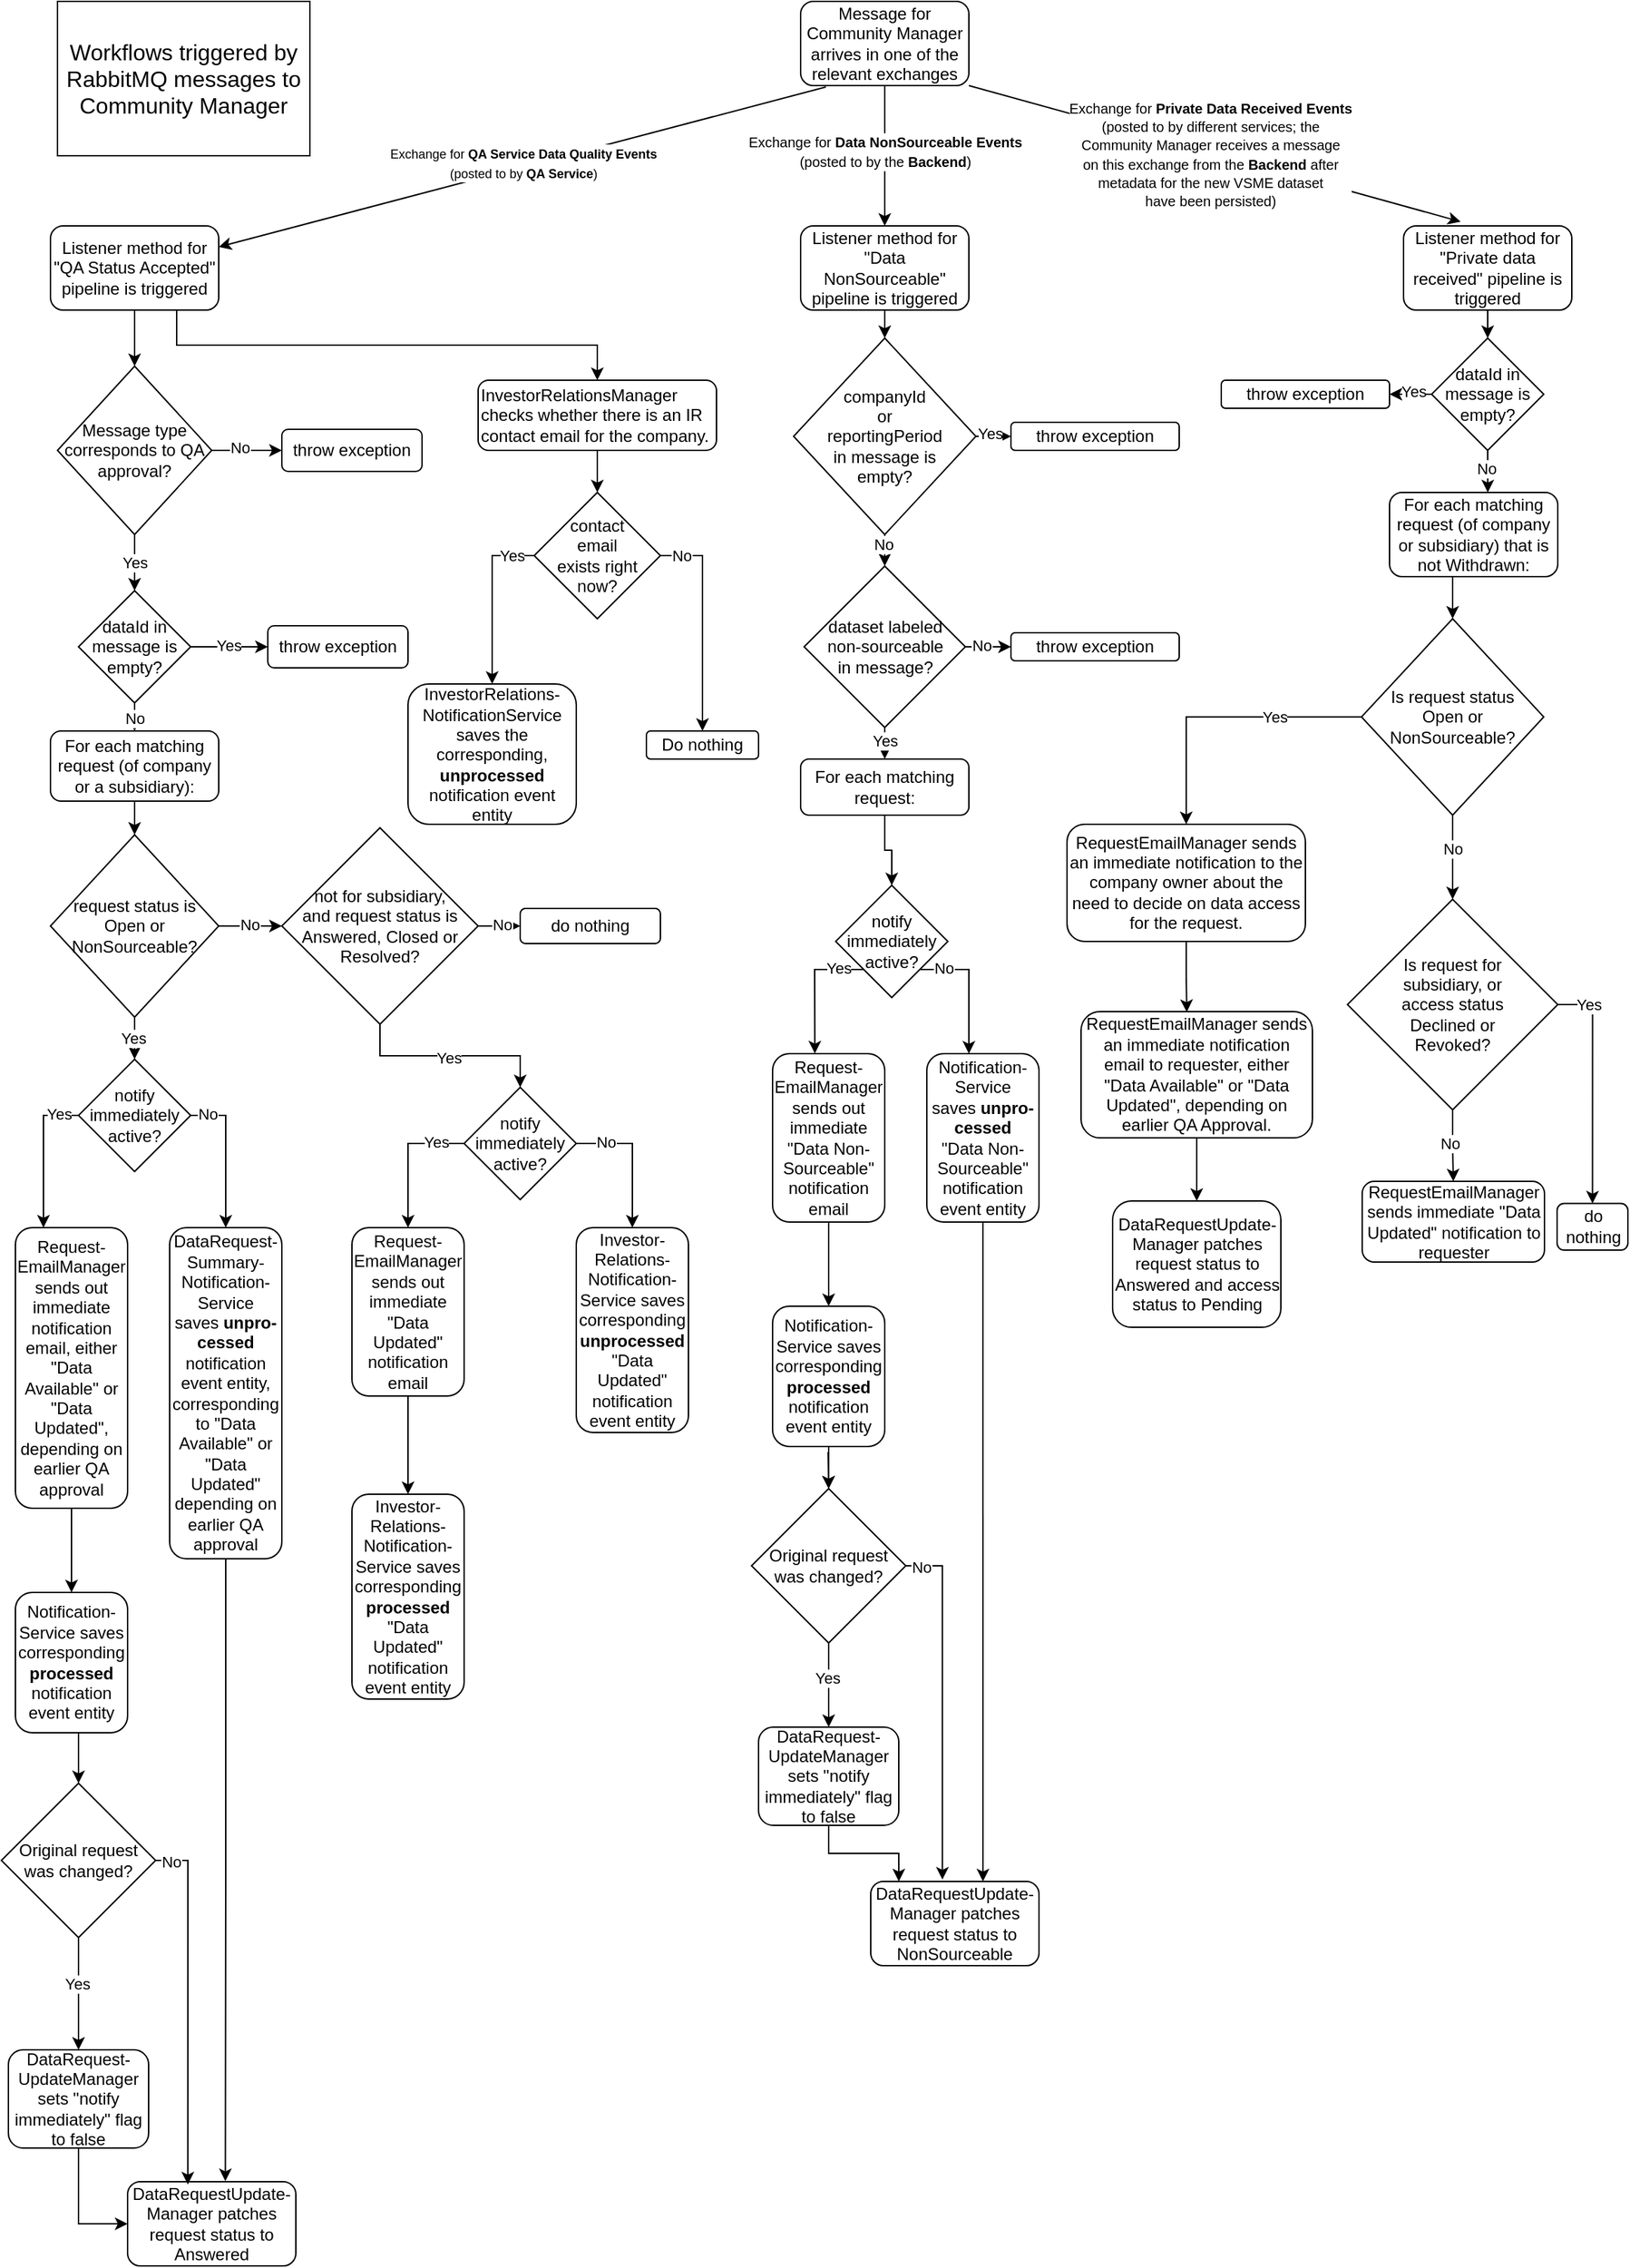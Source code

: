 <mxfile version="26.2.14" pages="2">
  <diagram id="C5RBs43oDa-KdzZeNtuy" name="Page-1">
    <mxGraphModel dx="1426" dy="789" grid="1" gridSize="10" guides="1" tooltips="1" connect="1" arrows="1" fold="1" page="1" pageScale="1" pageWidth="1169" pageHeight="1654" math="0" shadow="0">
      <root>
        <mxCell id="WIyWlLk6GJQsqaUBKTNV-0" />
        <mxCell id="WIyWlLk6GJQsqaUBKTNV-1" parent="WIyWlLk6GJQsqaUBKTNV-0" />
        <mxCell id="BEdGjauQH-SjkTQYxWv_-0" value="Message for Community Manager arrives in one of the relevant exchanges" style="rounded=1;whiteSpace=wrap;html=1;" parent="WIyWlLk6GJQsqaUBKTNV-1" vertex="1">
          <mxGeometry x="570" y="40" width="120" height="60" as="geometry" />
        </mxCell>
        <mxCell id="BEdGjauQH-SjkTQYxWv_-1" value="" style="endArrow=classic;html=1;rounded=0;exitX=0.15;exitY=1.017;exitDx=0;exitDy=0;exitPerimeter=0;entryX=1;entryY=0.25;entryDx=0;entryDy=0;" parent="WIyWlLk6GJQsqaUBKTNV-1" source="BEdGjauQH-SjkTQYxWv_-0" target="BEdGjauQH-SjkTQYxWv_-3" edge="1">
          <mxGeometry width="50" height="50" relative="1" as="geometry">
            <mxPoint x="310" y="120" as="sourcePoint" />
            <mxPoint x="170" y="210" as="targetPoint" />
          </mxGeometry>
        </mxCell>
        <mxCell id="BEdGjauQH-SjkTQYxWv_-2" value="&lt;font style=&quot;font-size: 9px;&quot;&gt;Exchange for &lt;b&gt;QA Service Data Quality Events&lt;/b&gt;&lt;/font&gt;&lt;div&gt;&lt;font style=&quot;font-size: 9px;&quot;&gt;(posted to by &lt;b&gt;QA Service&lt;/b&gt;)&lt;/font&gt;&lt;/div&gt;" style="edgeLabel;html=1;align=center;verticalAlign=middle;resizable=0;points=[];" parent="BEdGjauQH-SjkTQYxWv_-1" vertex="1" connectable="0">
          <mxGeometry x="-0.005" y="-3" relative="1" as="geometry">
            <mxPoint as="offset" />
          </mxGeometry>
        </mxCell>
        <mxCell id="9yOsjJpCaOSpQ-KWiHhV-79" style="edgeStyle=orthogonalEdgeStyle;rounded=0;orthogonalLoop=1;jettySize=auto;html=1;exitX=0.75;exitY=1;exitDx=0;exitDy=0;entryX=0.5;entryY=0;entryDx=0;entryDy=0;" parent="WIyWlLk6GJQsqaUBKTNV-1" source="BEdGjauQH-SjkTQYxWv_-3" target="BEdGjauQH-SjkTQYxWv_-5" edge="1">
          <mxGeometry relative="1" as="geometry" />
        </mxCell>
        <mxCell id="BEdGjauQH-SjkTQYxWv_-3" value="Listener method for &quot;QA Status Accepted&quot; pipeline is triggered" style="rounded=1;whiteSpace=wrap;html=1;" parent="WIyWlLk6GJQsqaUBKTNV-1" vertex="1">
          <mxGeometry x="35" y="200" width="120" height="60" as="geometry" />
        </mxCell>
        <mxCell id="BEdGjauQH-SjkTQYxWv_-4" value="" style="endArrow=classic;html=1;rounded=0;exitX=0.5;exitY=1;exitDx=0;exitDy=0;entryX=0.5;entryY=0;entryDx=0;entryDy=0;" parent="WIyWlLk6GJQsqaUBKTNV-1" source="BEdGjauQH-SjkTQYxWv_-3" target="9yOsjJpCaOSpQ-KWiHhV-5" edge="1">
          <mxGeometry width="50" height="50" relative="1" as="geometry">
            <mxPoint x="70" y="280" as="sourcePoint" />
            <mxPoint x="95" y="290" as="targetPoint" />
          </mxGeometry>
        </mxCell>
        <mxCell id="9yOsjJpCaOSpQ-KWiHhV-75" style="edgeStyle=orthogonalEdgeStyle;rounded=0;orthogonalLoop=1;jettySize=auto;html=1;exitX=0.5;exitY=1;exitDx=0;exitDy=0;entryX=0.5;entryY=0;entryDx=0;entryDy=0;" parent="WIyWlLk6GJQsqaUBKTNV-1" source="BEdGjauQH-SjkTQYxWv_-5" target="9yOsjJpCaOSpQ-KWiHhV-34" edge="1">
          <mxGeometry relative="1" as="geometry" />
        </mxCell>
        <mxCell id="BEdGjauQH-SjkTQYxWv_-5" value="&lt;span style=&quot;background-color: transparent; color: light-dark(rgb(0, 0, 0), rgb(255, 255, 255));&quot;&gt;InvestorRelationsManager checks whether there is an IR contact email for the company.&lt;/span&gt;" style="rounded=1;whiteSpace=wrap;html=1;align=left;" parent="WIyWlLk6GJQsqaUBKTNV-1" vertex="1">
          <mxGeometry x="340" y="310" width="170" height="50" as="geometry" />
        </mxCell>
        <mxCell id="BEdGjauQH-SjkTQYxWv_-6" value="" style="endArrow=classic;html=1;rounded=0;exitX=0.5;exitY=1;exitDx=0;exitDy=0;entryX=0.5;entryY=0;entryDx=0;entryDy=0;" parent="WIyWlLk6GJQsqaUBKTNV-1" source="BEdGjauQH-SjkTQYxWv_-0" target="BEdGjauQH-SjkTQYxWv_-8" edge="1">
          <mxGeometry width="50" height="50" relative="1" as="geometry">
            <mxPoint x="629.5" y="110" as="sourcePoint" />
            <mxPoint x="629.5" y="190" as="targetPoint" />
          </mxGeometry>
        </mxCell>
        <mxCell id="BEdGjauQH-SjkTQYxWv_-7" value="&lt;font size=&quot;1&quot;&gt;Exchange for &lt;b&gt;Data NonSourceable Events&lt;/b&gt;&lt;/font&gt;&lt;div&gt;&lt;font size=&quot;1&quot;&gt;(posted to by the &lt;b&gt;Backend&lt;/b&gt;)&lt;/font&gt;&lt;/div&gt;" style="edgeLabel;html=1;align=center;verticalAlign=middle;resizable=0;points=[];" parent="BEdGjauQH-SjkTQYxWv_-6" vertex="1" connectable="0">
          <mxGeometry x="-0.059" relative="1" as="geometry">
            <mxPoint as="offset" />
          </mxGeometry>
        </mxCell>
        <mxCell id="a5MGeT3NQ8u9sXDJnuTB-28" style="edgeStyle=orthogonalEdgeStyle;rounded=0;orthogonalLoop=1;jettySize=auto;html=1;exitX=0.5;exitY=1;exitDx=0;exitDy=0;entryX=0.5;entryY=0;entryDx=0;entryDy=0;" parent="WIyWlLk6GJQsqaUBKTNV-1" source="BEdGjauQH-SjkTQYxWv_-8" target="a5MGeT3NQ8u9sXDJnuTB-27" edge="1">
          <mxGeometry relative="1" as="geometry" />
        </mxCell>
        <mxCell id="BEdGjauQH-SjkTQYxWv_-8" value="Listener method for &quot;Data NonSourceable&quot; pipeline is triggered" style="rounded=1;whiteSpace=wrap;html=1;" parent="WIyWlLk6GJQsqaUBKTNV-1" vertex="1">
          <mxGeometry x="570" y="200" width="120" height="60" as="geometry" />
        </mxCell>
        <mxCell id="BEdGjauQH-SjkTQYxWv_-11" value="" style="endArrow=classic;html=1;rounded=0;exitX=1;exitY=1;exitDx=0;exitDy=0;entryX=0.339;entryY=-0.05;entryDx=0;entryDy=0;entryPerimeter=0;" parent="WIyWlLk6GJQsqaUBKTNV-1" source="BEdGjauQH-SjkTQYxWv_-0" target="BEdGjauQH-SjkTQYxWv_-13" edge="1">
          <mxGeometry width="50" height="50" relative="1" as="geometry">
            <mxPoint x="770" y="130" as="sourcePoint" />
            <mxPoint x="1040" y="200" as="targetPoint" />
          </mxGeometry>
        </mxCell>
        <mxCell id="BEdGjauQH-SjkTQYxWv_-12" value="&lt;font size=&quot;1&quot;&gt;Exchange for &lt;b&gt;Private Data Received Events&lt;/b&gt;&lt;/font&gt;&lt;div&gt;&lt;font size=&quot;1&quot;&gt;(posted to by different services; the&lt;/font&gt;&lt;/div&gt;&lt;div&gt;&lt;font size=&quot;1&quot;&gt;Community Manager receives a message&lt;/font&gt;&lt;/div&gt;&lt;div&gt;&lt;font size=&quot;1&quot;&gt;on this exchange from the &lt;b&gt;Backend&lt;/b&gt; after&lt;/font&gt;&lt;/div&gt;&lt;div&gt;&lt;font size=&quot;1&quot;&gt;metadata for the new VSME dataset&lt;/font&gt;&lt;/div&gt;&lt;div&gt;&lt;font size=&quot;1&quot;&gt;have been persisted)&lt;/font&gt;&lt;/div&gt;" style="edgeLabel;html=1;align=center;verticalAlign=middle;resizable=0;points=[];" parent="BEdGjauQH-SjkTQYxWv_-11" vertex="1" connectable="0">
          <mxGeometry x="-0.022" y="-1" relative="1" as="geometry">
            <mxPoint as="offset" />
          </mxGeometry>
        </mxCell>
        <mxCell id="a5MGeT3NQ8u9sXDJnuTB-20" style="edgeStyle=orthogonalEdgeStyle;rounded=0;orthogonalLoop=1;jettySize=auto;html=1;exitX=0.5;exitY=1;exitDx=0;exitDy=0;entryX=0.5;entryY=0;entryDx=0;entryDy=0;" parent="WIyWlLk6GJQsqaUBKTNV-1" source="BEdGjauQH-SjkTQYxWv_-13" target="a5MGeT3NQ8u9sXDJnuTB-19" edge="1">
          <mxGeometry relative="1" as="geometry" />
        </mxCell>
        <mxCell id="BEdGjauQH-SjkTQYxWv_-13" value="Listener method for &quot;Private data received&quot; pipeline is triggered" style="rounded=1;whiteSpace=wrap;html=1;" parent="WIyWlLk6GJQsqaUBKTNV-1" vertex="1">
          <mxGeometry x="1000" y="200" width="120" height="60" as="geometry" />
        </mxCell>
        <mxCell id="J2_n4EUjqILv499E2hZh-20" style="edgeStyle=orthogonalEdgeStyle;rounded=0;orthogonalLoop=1;jettySize=auto;html=1;exitX=0.5;exitY=1;exitDx=0;exitDy=0;entryX=0.5;entryY=0;entryDx=0;entryDy=0;" parent="WIyWlLk6GJQsqaUBKTNV-1" source="BEdGjauQH-SjkTQYxWv_-15" target="9yOsjJpCaOSpQ-KWiHhV-62" edge="1">
          <mxGeometry relative="1" as="geometry" />
        </mxCell>
        <mxCell id="BEdGjauQH-SjkTQYxWv_-15" value="RequestEmailManager sends an immediate notification email to requester, either &quot;Data Available&quot; or &quot;Data Updated&quot;, depending on earlier QA Approval." style="rounded=1;whiteSpace=wrap;html=1;align=center;" parent="WIyWlLk6GJQsqaUBKTNV-1" vertex="1">
          <mxGeometry x="770" y="760" width="165" height="90" as="geometry" />
        </mxCell>
        <mxCell id="nRXgIgxAi1x5130NsTOQ-2" style="edgeStyle=orthogonalEdgeStyle;rounded=0;orthogonalLoop=1;jettySize=auto;html=1;exitX=0.5;exitY=1;exitDx=0;exitDy=0;entryX=0.5;entryY=0;entryDx=0;entryDy=0;" parent="WIyWlLk6GJQsqaUBKTNV-1" source="9yOsjJpCaOSpQ-KWiHhV-0" target="nRXgIgxAi1x5130NsTOQ-1" edge="1">
          <mxGeometry relative="1" as="geometry" />
        </mxCell>
        <mxCell id="9yOsjJpCaOSpQ-KWiHhV-0" value="For each matching request (of company or a subsidiary):" style="rounded=1;whiteSpace=wrap;html=1;" parent="WIyWlLk6GJQsqaUBKTNV-1" vertex="1">
          <mxGeometry x="35" y="560" width="120" height="50" as="geometry" />
        </mxCell>
        <mxCell id="9yOsjJpCaOSpQ-KWiHhV-2" value="DataRequestUpdate-Manager patches request status to Answered" style="rounded=1;whiteSpace=wrap;html=1;" parent="WIyWlLk6GJQsqaUBKTNV-1" vertex="1">
          <mxGeometry x="90" y="1594" width="120" height="60" as="geometry" />
        </mxCell>
        <mxCell id="J2_n4EUjqILv499E2hZh-2" style="edgeStyle=orthogonalEdgeStyle;rounded=0;orthogonalLoop=1;jettySize=auto;html=1;exitX=0;exitY=0.5;exitDx=0;exitDy=0;entryX=0.25;entryY=0;entryDx=0;entryDy=0;" parent="WIyWlLk6GJQsqaUBKTNV-1" source="9yOsjJpCaOSpQ-KWiHhV-4" target="9yOsjJpCaOSpQ-KWiHhV-23" edge="1">
          <mxGeometry relative="1" as="geometry" />
        </mxCell>
        <mxCell id="J2_n4EUjqILv499E2hZh-9" value="Yes" style="edgeLabel;html=1;align=center;verticalAlign=middle;resizable=0;points=[];" parent="J2_n4EUjqILv499E2hZh-2" vertex="1" connectable="0">
          <mxGeometry x="-0.729" y="-1" relative="1" as="geometry">
            <mxPoint as="offset" />
          </mxGeometry>
        </mxCell>
        <mxCell id="J2_n4EUjqILv499E2hZh-4" style="edgeStyle=orthogonalEdgeStyle;rounded=0;orthogonalLoop=1;jettySize=auto;html=1;exitX=1;exitY=0.5;exitDx=0;exitDy=0;entryX=0.5;entryY=0;entryDx=0;entryDy=0;" parent="WIyWlLk6GJQsqaUBKTNV-1" source="9yOsjJpCaOSpQ-KWiHhV-4" target="9yOsjJpCaOSpQ-KWiHhV-31" edge="1">
          <mxGeometry relative="1" as="geometry" />
        </mxCell>
        <mxCell id="J2_n4EUjqILv499E2hZh-5" value="No" style="edgeLabel;html=1;align=center;verticalAlign=middle;resizable=0;points=[];" parent="J2_n4EUjqILv499E2hZh-4" vertex="1" connectable="0">
          <mxGeometry x="-0.783" y="1" relative="1" as="geometry">
            <mxPoint as="offset" />
          </mxGeometry>
        </mxCell>
        <mxCell id="9yOsjJpCaOSpQ-KWiHhV-4" value="notify immediately active?" style="rhombus;whiteSpace=wrap;html=1;" parent="WIyWlLk6GJQsqaUBKTNV-1" vertex="1">
          <mxGeometry x="55" y="794" width="80" height="80" as="geometry" />
        </mxCell>
        <mxCell id="9yOsjJpCaOSpQ-KWiHhV-5" value="Message type corresponds to QA approval?" style="rhombus;whiteSpace=wrap;html=1;" parent="WIyWlLk6GJQsqaUBKTNV-1" vertex="1">
          <mxGeometry x="40" y="300" width="110" height="120" as="geometry" />
        </mxCell>
        <mxCell id="9yOsjJpCaOSpQ-KWiHhV-6" value="" style="endArrow=classic;html=1;rounded=0;exitX=0.5;exitY=1;exitDx=0;exitDy=0;entryX=0.5;entryY=0;entryDx=0;entryDy=0;" parent="WIyWlLk6GJQsqaUBKTNV-1" source="9yOsjJpCaOSpQ-KWiHhV-5" target="9yOsjJpCaOSpQ-KWiHhV-13" edge="1">
          <mxGeometry width="50" height="50" relative="1" as="geometry">
            <mxPoint x="95" y="430" as="sourcePoint" />
            <mxPoint x="95" y="450" as="targetPoint" />
          </mxGeometry>
        </mxCell>
        <mxCell id="9yOsjJpCaOSpQ-KWiHhV-9" value="Yes" style="edgeLabel;html=1;align=center;verticalAlign=middle;resizable=0;points=[];" parent="9yOsjJpCaOSpQ-KWiHhV-6" vertex="1" connectable="0">
          <mxGeometry x="-0.02" relative="1" as="geometry">
            <mxPoint as="offset" />
          </mxGeometry>
        </mxCell>
        <mxCell id="9yOsjJpCaOSpQ-KWiHhV-10" value="" style="endArrow=classic;html=1;rounded=0;entryX=0;entryY=0.5;entryDx=0;entryDy=0;exitX=1;exitY=0.5;exitDx=0;exitDy=0;" parent="WIyWlLk6GJQsqaUBKTNV-1" source="9yOsjJpCaOSpQ-KWiHhV-5" target="9yOsjJpCaOSpQ-KWiHhV-12" edge="1">
          <mxGeometry width="50" height="50" relative="1" as="geometry">
            <mxPoint x="160" y="360" as="sourcePoint" />
            <mxPoint x="190" y="360" as="targetPoint" />
          </mxGeometry>
        </mxCell>
        <mxCell id="9yOsjJpCaOSpQ-KWiHhV-11" value="No" style="edgeLabel;html=1;align=center;verticalAlign=middle;resizable=0;points=[];" parent="9yOsjJpCaOSpQ-KWiHhV-10" vertex="1" connectable="0">
          <mxGeometry x="-0.205" y="2" relative="1" as="geometry">
            <mxPoint as="offset" />
          </mxGeometry>
        </mxCell>
        <mxCell id="9yOsjJpCaOSpQ-KWiHhV-12" value="throw exception" style="rounded=1;whiteSpace=wrap;html=1;" parent="WIyWlLk6GJQsqaUBKTNV-1" vertex="1">
          <mxGeometry x="200" y="345" width="100" height="30" as="geometry" />
        </mxCell>
        <mxCell id="9yOsjJpCaOSpQ-KWiHhV-13" value="dataId in message is empty?" style="rhombus;whiteSpace=wrap;html=1;" parent="WIyWlLk6GJQsqaUBKTNV-1" vertex="1">
          <mxGeometry x="55" y="460" width="80" height="80" as="geometry" />
        </mxCell>
        <mxCell id="9yOsjJpCaOSpQ-KWiHhV-14" value="" style="endArrow=classic;html=1;rounded=0;entryX=0;entryY=0.5;entryDx=0;entryDy=0;exitX=1;exitY=0.5;exitDx=0;exitDy=0;" parent="WIyWlLk6GJQsqaUBKTNV-1" source="9yOsjJpCaOSpQ-KWiHhV-13" target="9yOsjJpCaOSpQ-KWiHhV-16" edge="1">
          <mxGeometry width="50" height="50" relative="1" as="geometry">
            <mxPoint x="140" y="500" as="sourcePoint" />
            <mxPoint x="185" y="499.6" as="targetPoint" />
          </mxGeometry>
        </mxCell>
        <mxCell id="9yOsjJpCaOSpQ-KWiHhV-15" value="Yes" style="edgeLabel;html=1;align=center;verticalAlign=middle;resizable=0;points=[];" parent="9yOsjJpCaOSpQ-KWiHhV-14" vertex="1" connectable="0">
          <mxGeometry x="-0.021" y="1" relative="1" as="geometry">
            <mxPoint as="offset" />
          </mxGeometry>
        </mxCell>
        <mxCell id="9yOsjJpCaOSpQ-KWiHhV-16" value="throw exception" style="rounded=1;whiteSpace=wrap;html=1;" parent="WIyWlLk6GJQsqaUBKTNV-1" vertex="1">
          <mxGeometry x="190" y="485" width="100" height="30" as="geometry" />
        </mxCell>
        <mxCell id="9yOsjJpCaOSpQ-KWiHhV-17" value="" style="endArrow=classic;html=1;rounded=0;exitX=0.5;exitY=1;exitDx=0;exitDy=0;entryX=0.5;entryY=0;entryDx=0;entryDy=0;" parent="WIyWlLk6GJQsqaUBKTNV-1" source="9yOsjJpCaOSpQ-KWiHhV-13" target="9yOsjJpCaOSpQ-KWiHhV-0" edge="1">
          <mxGeometry width="50" height="50" relative="1" as="geometry">
            <mxPoint x="95" y="550" as="sourcePoint" />
            <mxPoint x="95" y="570" as="targetPoint" />
          </mxGeometry>
        </mxCell>
        <mxCell id="9yOsjJpCaOSpQ-KWiHhV-18" value="No" style="edgeLabel;html=1;align=center;verticalAlign=middle;resizable=0;points=[];" parent="9yOsjJpCaOSpQ-KWiHhV-17" vertex="1" connectable="0">
          <mxGeometry x="0.06" relative="1" as="geometry">
            <mxPoint as="offset" />
          </mxGeometry>
        </mxCell>
        <mxCell id="9yOsjJpCaOSpQ-KWiHhV-78" style="edgeStyle=orthogonalEdgeStyle;rounded=0;orthogonalLoop=1;jettySize=auto;html=1;exitX=0.5;exitY=1;exitDx=0;exitDy=0;entryX=0.5;entryY=0;entryDx=0;entryDy=0;" parent="WIyWlLk6GJQsqaUBKTNV-1" source="9yOsjJpCaOSpQ-KWiHhV-23" target="9yOsjJpCaOSpQ-KWiHhV-25" edge="1">
          <mxGeometry relative="1" as="geometry" />
        </mxCell>
        <mxCell id="9yOsjJpCaOSpQ-KWiHhV-23" value="Request-EmailManager sends out immediate notification email, either &quot;Data Available&quot; or &quot;Data Updated&quot;, depending on earlier QA approval" style="rounded=1;whiteSpace=wrap;html=1;" parent="WIyWlLk6GJQsqaUBKTNV-1" vertex="1">
          <mxGeometry x="10" y="914" width="80" height="200" as="geometry" />
        </mxCell>
        <mxCell id="a5MGeT3NQ8u9sXDJnuTB-2" style="edgeStyle=orthogonalEdgeStyle;rounded=0;orthogonalLoop=1;jettySize=auto;html=1;exitX=0.5;exitY=1;exitDx=0;exitDy=0;entryX=0.5;entryY=0;entryDx=0;entryDy=0;" parent="WIyWlLk6GJQsqaUBKTNV-1" source="9yOsjJpCaOSpQ-KWiHhV-25" target="a5MGeT3NQ8u9sXDJnuTB-1" edge="1">
          <mxGeometry relative="1" as="geometry">
            <mxPoint x="130" y="1280" as="targetPoint" />
            <Array as="points" />
          </mxGeometry>
        </mxCell>
        <mxCell id="9yOsjJpCaOSpQ-KWiHhV-25" value="Notification-Service saves corresponding &lt;b&gt;processed&lt;/b&gt;&lt;div&gt;notification event entity&lt;/div&gt;" style="rounded=1;whiteSpace=wrap;html=1;" parent="WIyWlLk6GJQsqaUBKTNV-1" vertex="1">
          <mxGeometry x="10" y="1174" width="80" height="100" as="geometry" />
        </mxCell>
        <mxCell id="9yOsjJpCaOSpQ-KWiHhV-31" value="DataRequest-Summary-Notification-Service saves&amp;nbsp;&lt;b&gt;unpro-cessed&lt;/b&gt;&lt;div&gt;notification event entity, corresponding to &quot;Data Available&quot; or &quot;Data Updated&quot; depending on earlier QA approval&lt;/div&gt;" style="rounded=1;whiteSpace=wrap;html=1;" parent="WIyWlLk6GJQsqaUBKTNV-1" vertex="1">
          <mxGeometry x="120" y="914" width="80" height="236" as="geometry" />
        </mxCell>
        <mxCell id="eGIoRvtYTsEU-TYcQ6JC-1" style="edgeStyle=orthogonalEdgeStyle;rounded=0;orthogonalLoop=1;jettySize=auto;html=1;exitX=0;exitY=0.5;exitDx=0;exitDy=0;entryX=0.5;entryY=0;entryDx=0;entryDy=0;" parent="WIyWlLk6GJQsqaUBKTNV-1" source="9yOsjJpCaOSpQ-KWiHhV-34" target="9yOsjJpCaOSpQ-KWiHhV-38" edge="1">
          <mxGeometry relative="1" as="geometry" />
        </mxCell>
        <mxCell id="eGIoRvtYTsEU-TYcQ6JC-2" value="Yes" style="edgeLabel;html=1;align=center;verticalAlign=middle;resizable=0;points=[];" parent="eGIoRvtYTsEU-TYcQ6JC-1" vertex="1" connectable="0">
          <mxGeometry x="-0.74" relative="1" as="geometry">
            <mxPoint as="offset" />
          </mxGeometry>
        </mxCell>
        <mxCell id="eGIoRvtYTsEU-TYcQ6JC-3" style="edgeStyle=orthogonalEdgeStyle;rounded=0;orthogonalLoop=1;jettySize=auto;html=1;exitX=1;exitY=0.5;exitDx=0;exitDy=0;entryX=0.5;entryY=0;entryDx=0;entryDy=0;" parent="WIyWlLk6GJQsqaUBKTNV-1" source="9yOsjJpCaOSpQ-KWiHhV-34" target="9yOsjJpCaOSpQ-KWiHhV-44" edge="1">
          <mxGeometry relative="1" as="geometry" />
        </mxCell>
        <mxCell id="eGIoRvtYTsEU-TYcQ6JC-4" value="No" style="edgeLabel;html=1;align=center;verticalAlign=middle;resizable=0;points=[];" parent="eGIoRvtYTsEU-TYcQ6JC-3" vertex="1" connectable="0">
          <mxGeometry x="-0.808" relative="1" as="geometry">
            <mxPoint as="offset" />
          </mxGeometry>
        </mxCell>
        <mxCell id="9yOsjJpCaOSpQ-KWiHhV-34" value="contact&lt;div&gt;email&lt;div&gt;exists right now?&lt;/div&gt;&lt;/div&gt;" style="rhombus;whiteSpace=wrap;html=1;" parent="WIyWlLk6GJQsqaUBKTNV-1" vertex="1">
          <mxGeometry x="380" y="390" width="90" height="90" as="geometry" />
        </mxCell>
        <mxCell id="9yOsjJpCaOSpQ-KWiHhV-38" value="InvestorRelations-NotificationService saves the corresponding,&lt;div&gt;&lt;b&gt;unprocessed&lt;/b&gt;&lt;/div&gt;&lt;div&gt;notification event entity&lt;/div&gt;" style="rounded=1;whiteSpace=wrap;html=1;" parent="WIyWlLk6GJQsqaUBKTNV-1" vertex="1">
          <mxGeometry x="290" y="526.5" width="120" height="100" as="geometry" />
        </mxCell>
        <mxCell id="9yOsjJpCaOSpQ-KWiHhV-44" value="Do nothing" style="rounded=1;whiteSpace=wrap;html=1;" parent="WIyWlLk6GJQsqaUBKTNV-1" vertex="1">
          <mxGeometry x="460" y="560" width="80" height="20" as="geometry" />
        </mxCell>
        <mxCell id="a5MGeT3NQ8u9sXDJnuTB-12" style="edgeStyle=orthogonalEdgeStyle;rounded=0;orthogonalLoop=1;jettySize=auto;html=1;exitX=0.5;exitY=1;exitDx=0;exitDy=0;entryX=0.5;entryY=0;entryDx=0;entryDy=0;" parent="WIyWlLk6GJQsqaUBKTNV-1" source="9yOsjJpCaOSpQ-KWiHhV-46" target="9yOsjJpCaOSpQ-KWiHhV-49" edge="1">
          <mxGeometry relative="1" as="geometry" />
        </mxCell>
        <mxCell id="9yOsjJpCaOSpQ-KWiHhV-46" value="For each matching request:" style="rounded=1;whiteSpace=wrap;html=1;" parent="WIyWlLk6GJQsqaUBKTNV-1" vertex="1">
          <mxGeometry x="570" y="580" width="120" height="40" as="geometry" />
        </mxCell>
        <mxCell id="9yOsjJpCaOSpQ-KWiHhV-47" value="DataRequestUpdate-Manager patches request status to NonSourceable" style="rounded=1;whiteSpace=wrap;html=1;" parent="WIyWlLk6GJQsqaUBKTNV-1" vertex="1">
          <mxGeometry x="620" y="1380" width="120" height="60" as="geometry" />
        </mxCell>
        <mxCell id="9yOsjJpCaOSpQ-KWiHhV-49" value="notify immediately active?" style="rhombus;whiteSpace=wrap;html=1;" parent="WIyWlLk6GJQsqaUBKTNV-1" vertex="1">
          <mxGeometry x="595" y="670" width="80" height="80" as="geometry" />
        </mxCell>
        <mxCell id="9yOsjJpCaOSpQ-KWiHhV-50" value="" style="endArrow=classic;html=1;rounded=0;exitX=0;exitY=1;exitDx=0;exitDy=0;entryX=0.377;entryY=-0.001;entryDx=0;entryDy=0;entryPerimeter=0;" parent="WIyWlLk6GJQsqaUBKTNV-1" source="9yOsjJpCaOSpQ-KWiHhV-49" target="9yOsjJpCaOSpQ-KWiHhV-52" edge="1">
          <mxGeometry width="50" height="50" relative="1" as="geometry">
            <mxPoint x="610" y="740" as="sourcePoint" />
            <mxPoint x="580" y="780" as="targetPoint" />
            <Array as="points">
              <mxPoint x="580" y="730" />
            </Array>
          </mxGeometry>
        </mxCell>
        <mxCell id="9yOsjJpCaOSpQ-KWiHhV-51" value="Yes" style="edgeLabel;html=1;align=center;verticalAlign=middle;resizable=0;points=[];" parent="9yOsjJpCaOSpQ-KWiHhV-50" vertex="1" connectable="0">
          <mxGeometry x="-0.617" y="-1" relative="1" as="geometry">
            <mxPoint as="offset" />
          </mxGeometry>
        </mxCell>
        <mxCell id="9yOsjJpCaOSpQ-KWiHhV-74" style="edgeStyle=orthogonalEdgeStyle;rounded=0;orthogonalLoop=1;jettySize=auto;html=1;exitX=0.5;exitY=1;exitDx=0;exitDy=0;entryX=0.5;entryY=0;entryDx=0;entryDy=0;" parent="WIyWlLk6GJQsqaUBKTNV-1" source="9yOsjJpCaOSpQ-KWiHhV-52" target="9yOsjJpCaOSpQ-KWiHhV-54" edge="1">
          <mxGeometry relative="1" as="geometry" />
        </mxCell>
        <mxCell id="9yOsjJpCaOSpQ-KWiHhV-52" value="Request-EmailManager sends out immediate &quot;Data Non-Sourceable&quot; notification email" style="rounded=1;whiteSpace=wrap;html=1;" parent="WIyWlLk6GJQsqaUBKTNV-1" vertex="1">
          <mxGeometry x="550" y="790" width="80" height="120" as="geometry" />
        </mxCell>
        <mxCell id="KJjFhqbUP9yZwQ_eY2YI-34" value="" style="edgeStyle=orthogonalEdgeStyle;rounded=0;orthogonalLoop=1;jettySize=auto;html=1;" parent="WIyWlLk6GJQsqaUBKTNV-1" source="9yOsjJpCaOSpQ-KWiHhV-54" target="KJjFhqbUP9yZwQ_eY2YI-30" edge="1">
          <mxGeometry relative="1" as="geometry" />
        </mxCell>
        <mxCell id="9yOsjJpCaOSpQ-KWiHhV-54" value="Notification-Service saves corresponding &lt;b&gt;processed&lt;/b&gt;&lt;div&gt;notification event entity&lt;/div&gt;" style="rounded=1;whiteSpace=wrap;html=1;" parent="WIyWlLk6GJQsqaUBKTNV-1" vertex="1">
          <mxGeometry x="550" y="970" width="80" height="100" as="geometry" />
        </mxCell>
        <mxCell id="9yOsjJpCaOSpQ-KWiHhV-55" value="" style="endArrow=classic;html=1;rounded=0;entryX=0.375;entryY=0;entryDx=0;entryDy=0;entryPerimeter=0;exitX=1;exitY=1;exitDx=0;exitDy=0;" parent="WIyWlLk6GJQsqaUBKTNV-1" source="9yOsjJpCaOSpQ-KWiHhV-49" target="9yOsjJpCaOSpQ-KWiHhV-57" edge="1">
          <mxGeometry width="50" height="50" relative="1" as="geometry">
            <mxPoint x="670" y="730" as="sourcePoint" />
            <mxPoint x="690" y="780" as="targetPoint" />
            <Array as="points">
              <mxPoint x="690" y="730" />
            </Array>
          </mxGeometry>
        </mxCell>
        <mxCell id="9yOsjJpCaOSpQ-KWiHhV-56" value="No" style="edgeLabel;html=1;align=center;verticalAlign=middle;resizable=0;points=[];" parent="9yOsjJpCaOSpQ-KWiHhV-55" vertex="1" connectable="0">
          <mxGeometry x="-0.651" y="1" relative="1" as="geometry">
            <mxPoint as="offset" />
          </mxGeometry>
        </mxCell>
        <mxCell id="9yOsjJpCaOSpQ-KWiHhV-57" value="Notification-Service saves&amp;nbsp;&lt;b&gt;unpro-cessed&lt;/b&gt;&lt;div&gt;&quot;Data Non-Sourceable&quot;&lt;/div&gt;&lt;div&gt;notification event entity&lt;/div&gt;" style="rounded=1;whiteSpace=wrap;html=1;" parent="WIyWlLk6GJQsqaUBKTNV-1" vertex="1">
          <mxGeometry x="660" y="790" width="80" height="120" as="geometry" />
        </mxCell>
        <mxCell id="J2_n4EUjqILv499E2hZh-16" style="edgeStyle=orthogonalEdgeStyle;rounded=0;orthogonalLoop=1;jettySize=auto;html=1;exitX=0.5;exitY=1;exitDx=0;exitDy=0;entryX=0.5;entryY=0;entryDx=0;entryDy=0;" parent="WIyWlLk6GJQsqaUBKTNV-1" source="9yOsjJpCaOSpQ-KWiHhV-60" target="J2_n4EUjqILv499E2hZh-15" edge="1">
          <mxGeometry relative="1" as="geometry" />
        </mxCell>
        <mxCell id="9yOsjJpCaOSpQ-KWiHhV-60" value="For each matching request (of company or subsidiary) that is not Withdrawn:" style="rounded=1;whiteSpace=wrap;html=1;" parent="WIyWlLk6GJQsqaUBKTNV-1" vertex="1">
          <mxGeometry x="990" y="390" width="120" height="60" as="geometry" />
        </mxCell>
        <mxCell id="9yOsjJpCaOSpQ-KWiHhV-62" value="DataRequestUpdate-Manager patches request status to Answered and access status to Pending" style="rounded=1;whiteSpace=wrap;html=1;" parent="WIyWlLk6GJQsqaUBKTNV-1" vertex="1">
          <mxGeometry x="792.5" y="895" width="120" height="90" as="geometry" />
        </mxCell>
        <mxCell id="J2_n4EUjqILv499E2hZh-40" style="edgeStyle=orthogonalEdgeStyle;rounded=0;orthogonalLoop=1;jettySize=auto;html=1;exitX=0.5;exitY=1;exitDx=0;exitDy=0;entryX=0.5;entryY=0;entryDx=0;entryDy=0;" parent="WIyWlLk6GJQsqaUBKTNV-1" source="a5MGeT3NQ8u9sXDJnuTB-1" target="a5MGeT3NQ8u9sXDJnuTB-4" edge="1">
          <mxGeometry relative="1" as="geometry">
            <mxPoint x="55" y="1470" as="targetPoint" />
          </mxGeometry>
        </mxCell>
        <mxCell id="J2_n4EUjqILv499E2hZh-41" value="Yes" style="edgeLabel;html=1;align=center;verticalAlign=middle;resizable=0;points=[];" parent="J2_n4EUjqILv499E2hZh-40" vertex="1" connectable="0">
          <mxGeometry x="-0.175" y="-1" relative="1" as="geometry">
            <mxPoint as="offset" />
          </mxGeometry>
        </mxCell>
        <mxCell id="J2_n4EUjqILv499E2hZh-45" style="edgeStyle=orthogonalEdgeStyle;rounded=0;orthogonalLoop=1;jettySize=auto;html=1;exitX=1;exitY=0.5;exitDx=0;exitDy=0;entryX=0.358;entryY=0.033;entryDx=0;entryDy=0;entryPerimeter=0;" parent="WIyWlLk6GJQsqaUBKTNV-1" source="a5MGeT3NQ8u9sXDJnuTB-1" target="9yOsjJpCaOSpQ-KWiHhV-2" edge="1">
          <mxGeometry relative="1" as="geometry">
            <mxPoint x="130" y="1550" as="targetPoint" />
            <Array as="points">
              <mxPoint x="133" y="1365" />
            </Array>
          </mxGeometry>
        </mxCell>
        <mxCell id="J2_n4EUjqILv499E2hZh-46" value="No" style="edgeLabel;html=1;align=center;verticalAlign=middle;resizable=0;points=[];" parent="J2_n4EUjqILv499E2hZh-45" vertex="1" connectable="0">
          <mxGeometry x="-0.914" y="-1" relative="1" as="geometry">
            <mxPoint as="offset" />
          </mxGeometry>
        </mxCell>
        <mxCell id="a5MGeT3NQ8u9sXDJnuTB-1" value="O&lt;span style=&quot;background-color: transparent; color: light-dark(rgb(0, 0, 0), rgb(255, 255, 255));&quot;&gt;riginal request was changed&lt;/span&gt;&lt;span style=&quot;background-color: transparent; color: light-dark(rgb(0, 0, 0), rgb(255, 255, 255));&quot;&gt;?&lt;/span&gt;" style="rhombus;whiteSpace=wrap;html=1;" parent="WIyWlLk6GJQsqaUBKTNV-1" vertex="1">
          <mxGeometry y="1310" width="110" height="110" as="geometry" />
        </mxCell>
        <mxCell id="J2_n4EUjqILv499E2hZh-44" style="edgeStyle=orthogonalEdgeStyle;rounded=0;orthogonalLoop=1;jettySize=auto;html=1;exitX=0.5;exitY=1;exitDx=0;exitDy=0;entryX=0;entryY=0.5;entryDx=0;entryDy=0;" parent="WIyWlLk6GJQsqaUBKTNV-1" source="a5MGeT3NQ8u9sXDJnuTB-4" target="9yOsjJpCaOSpQ-KWiHhV-2" edge="1">
          <mxGeometry relative="1" as="geometry" />
        </mxCell>
        <mxCell id="a5MGeT3NQ8u9sXDJnuTB-4" value="DataRequest-UpdateManager sets &quot;notify immediately&quot; flag to false" style="rounded=1;whiteSpace=wrap;html=1;" parent="WIyWlLk6GJQsqaUBKTNV-1" vertex="1">
          <mxGeometry x="5" y="1500" width="100" height="70" as="geometry" />
        </mxCell>
        <mxCell id="a5MGeT3NQ8u9sXDJnuTB-14" style="edgeStyle=orthogonalEdgeStyle;rounded=0;orthogonalLoop=1;jettySize=auto;html=1;exitX=0.5;exitY=1;exitDx=0;exitDy=0;entryX=0.667;entryY=0;entryDx=0;entryDy=0;entryPerimeter=0;" parent="WIyWlLk6GJQsqaUBKTNV-1" source="9yOsjJpCaOSpQ-KWiHhV-57" target="9yOsjJpCaOSpQ-KWiHhV-47" edge="1">
          <mxGeometry relative="1" as="geometry">
            <mxPoint x="660" y="1130" as="targetPoint" />
          </mxGeometry>
        </mxCell>
        <mxCell id="a5MGeT3NQ8u9sXDJnuTB-22" style="edgeStyle=orthogonalEdgeStyle;rounded=0;orthogonalLoop=1;jettySize=auto;html=1;exitX=0;exitY=0.5;exitDx=0;exitDy=0;entryX=1;entryY=0.5;entryDx=0;entryDy=0;" parent="WIyWlLk6GJQsqaUBKTNV-1" source="a5MGeT3NQ8u9sXDJnuTB-19" target="a5MGeT3NQ8u9sXDJnuTB-21" edge="1">
          <mxGeometry relative="1" as="geometry" />
        </mxCell>
        <mxCell id="a5MGeT3NQ8u9sXDJnuTB-23" value="Yes" style="edgeLabel;html=1;align=center;verticalAlign=middle;resizable=0;points=[];" parent="a5MGeT3NQ8u9sXDJnuTB-22" vertex="1" connectable="0">
          <mxGeometry x="-0.15" y="-2" relative="1" as="geometry">
            <mxPoint as="offset" />
          </mxGeometry>
        </mxCell>
        <mxCell id="a5MGeT3NQ8u9sXDJnuTB-19" value="dataId in message is empty?" style="rhombus;whiteSpace=wrap;html=1;" parent="WIyWlLk6GJQsqaUBKTNV-1" vertex="1">
          <mxGeometry x="1020" y="280" width="80" height="80" as="geometry" />
        </mxCell>
        <mxCell id="a5MGeT3NQ8u9sXDJnuTB-21" value="throw exception" style="rounded=1;whiteSpace=wrap;html=1;" parent="WIyWlLk6GJQsqaUBKTNV-1" vertex="1">
          <mxGeometry x="870" y="310" width="120" height="20" as="geometry" />
        </mxCell>
        <mxCell id="a5MGeT3NQ8u9sXDJnuTB-24" style="edgeStyle=orthogonalEdgeStyle;rounded=0;orthogonalLoop=1;jettySize=auto;html=1;exitX=0.5;exitY=1;exitDx=0;exitDy=0;entryX=0.584;entryY=0;entryDx=0;entryDy=0;entryPerimeter=0;" parent="WIyWlLk6GJQsqaUBKTNV-1" source="a5MGeT3NQ8u9sXDJnuTB-19" target="9yOsjJpCaOSpQ-KWiHhV-60" edge="1">
          <mxGeometry relative="1" as="geometry" />
        </mxCell>
        <mxCell id="a5MGeT3NQ8u9sXDJnuTB-25" value="No" style="edgeLabel;html=1;align=center;verticalAlign=middle;resizable=0;points=[];" parent="a5MGeT3NQ8u9sXDJnuTB-24" vertex="1" connectable="0">
          <mxGeometry x="-0.176" y="-1" relative="1" as="geometry">
            <mxPoint as="offset" />
          </mxGeometry>
        </mxCell>
        <mxCell id="a5MGeT3NQ8u9sXDJnuTB-30" style="edgeStyle=orthogonalEdgeStyle;rounded=0;orthogonalLoop=1;jettySize=auto;html=1;exitX=1;exitY=0.5;exitDx=0;exitDy=0;entryX=0;entryY=0.5;entryDx=0;entryDy=0;" parent="WIyWlLk6GJQsqaUBKTNV-1" source="a5MGeT3NQ8u9sXDJnuTB-27" target="a5MGeT3NQ8u9sXDJnuTB-29" edge="1">
          <mxGeometry relative="1" as="geometry" />
        </mxCell>
        <mxCell id="2YKZYCNUjEfhD933IlSO-1" value="Yes" style="edgeLabel;html=1;align=center;verticalAlign=middle;resizable=0;points=[];" parent="a5MGeT3NQ8u9sXDJnuTB-30" vertex="1" connectable="0">
          <mxGeometry x="-0.227" y="2" relative="1" as="geometry">
            <mxPoint as="offset" />
          </mxGeometry>
        </mxCell>
        <mxCell id="a5MGeT3NQ8u9sXDJnuTB-32" style="edgeStyle=orthogonalEdgeStyle;rounded=0;orthogonalLoop=1;jettySize=auto;html=1;exitX=0.5;exitY=1;exitDx=0;exitDy=0;entryX=0.5;entryY=0;entryDx=0;entryDy=0;" parent="WIyWlLk6GJQsqaUBKTNV-1" source="a5MGeT3NQ8u9sXDJnuTB-27" target="a5MGeT3NQ8u9sXDJnuTB-31" edge="1">
          <mxGeometry relative="1" as="geometry" />
        </mxCell>
        <mxCell id="2YKZYCNUjEfhD933IlSO-2" value="No" style="edgeLabel;html=1;align=center;verticalAlign=middle;resizable=0;points=[];" parent="a5MGeT3NQ8u9sXDJnuTB-32" vertex="1" connectable="0">
          <mxGeometry x="-0.384" y="-1" relative="1" as="geometry">
            <mxPoint as="offset" />
          </mxGeometry>
        </mxCell>
        <mxCell id="a5MGeT3NQ8u9sXDJnuTB-27" value="companyId&lt;div&gt;or&lt;/div&gt;&lt;div&gt;reportingPeriod&lt;/div&gt;&lt;div&gt;in message&amp;nbsp;&lt;span style=&quot;background-color: transparent; color: light-dark(rgb(0, 0, 0), rgb(255, 255, 255));&quot;&gt;is&lt;/span&gt;&lt;/div&gt;&lt;div&gt;empty?&lt;/div&gt;" style="rhombus;whiteSpace=wrap;html=1;" parent="WIyWlLk6GJQsqaUBKTNV-1" vertex="1">
          <mxGeometry x="565" y="280" width="130" height="140" as="geometry" />
        </mxCell>
        <mxCell id="a5MGeT3NQ8u9sXDJnuTB-29" value="throw exception" style="rounded=1;whiteSpace=wrap;html=1;" parent="WIyWlLk6GJQsqaUBKTNV-1" vertex="1">
          <mxGeometry x="720" y="340" width="120" height="20" as="geometry" />
        </mxCell>
        <mxCell id="a5MGeT3NQ8u9sXDJnuTB-34" style="edgeStyle=orthogonalEdgeStyle;rounded=0;orthogonalLoop=1;jettySize=auto;html=1;exitX=1;exitY=0.5;exitDx=0;exitDy=0;entryX=0;entryY=0.5;entryDx=0;entryDy=0;" parent="WIyWlLk6GJQsqaUBKTNV-1" source="a5MGeT3NQ8u9sXDJnuTB-31" target="a5MGeT3NQ8u9sXDJnuTB-33" edge="1">
          <mxGeometry relative="1" as="geometry" />
        </mxCell>
        <mxCell id="2YKZYCNUjEfhD933IlSO-0" value="No" style="edgeLabel;html=1;align=center;verticalAlign=middle;resizable=0;points=[];" parent="a5MGeT3NQ8u9sXDJnuTB-34" vertex="1" connectable="0">
          <mxGeometry x="-0.279" y="1" relative="1" as="geometry">
            <mxPoint as="offset" />
          </mxGeometry>
        </mxCell>
        <mxCell id="a5MGeT3NQ8u9sXDJnuTB-35" style="edgeStyle=orthogonalEdgeStyle;rounded=0;orthogonalLoop=1;jettySize=auto;html=1;exitX=0.5;exitY=1;exitDx=0;exitDy=0;entryX=0.5;entryY=0;entryDx=0;entryDy=0;" parent="WIyWlLk6GJQsqaUBKTNV-1" source="a5MGeT3NQ8u9sXDJnuTB-31" target="9yOsjJpCaOSpQ-KWiHhV-46" edge="1">
          <mxGeometry relative="1" as="geometry" />
        </mxCell>
        <mxCell id="a5MGeT3NQ8u9sXDJnuTB-36" value="Yes" style="edgeLabel;html=1;align=center;verticalAlign=middle;resizable=0;points=[];" parent="a5MGeT3NQ8u9sXDJnuTB-35" vertex="1" connectable="0">
          <mxGeometry x="-0.204" relative="1" as="geometry">
            <mxPoint as="offset" />
          </mxGeometry>
        </mxCell>
        <mxCell id="a5MGeT3NQ8u9sXDJnuTB-31" value="dataset labeled&lt;div&gt;non-sourceable&lt;/div&gt;&lt;div&gt;in message?&lt;/div&gt;" style="rhombus;whiteSpace=wrap;html=1;" parent="WIyWlLk6GJQsqaUBKTNV-1" vertex="1">
          <mxGeometry x="572.5" y="442.5" width="115" height="115" as="geometry" />
        </mxCell>
        <mxCell id="a5MGeT3NQ8u9sXDJnuTB-33" value="throw exception" style="rounded=1;whiteSpace=wrap;html=1;" parent="WIyWlLk6GJQsqaUBKTNV-1" vertex="1">
          <mxGeometry x="720" y="490" width="120" height="20" as="geometry" />
        </mxCell>
        <mxCell id="puDRmM17VEgepDwd2yIH-57" value="&lt;font style=&quot;font-size: 16px;&quot;&gt;Workflows triggered by RabbitMQ messages to Community Manager&lt;/font&gt;" style="rounded=0;whiteSpace=wrap;html=1;" parent="WIyWlLk6GJQsqaUBKTNV-1" vertex="1">
          <mxGeometry x="40" y="40" width="180" height="110" as="geometry" />
        </mxCell>
        <mxCell id="nRXgIgxAi1x5130NsTOQ-3" style="edgeStyle=orthogonalEdgeStyle;rounded=0;orthogonalLoop=1;jettySize=auto;html=1;exitX=0.5;exitY=1;exitDx=0;exitDy=0;entryX=0.5;entryY=0;entryDx=0;entryDy=0;" parent="WIyWlLk6GJQsqaUBKTNV-1" source="nRXgIgxAi1x5130NsTOQ-1" target="9yOsjJpCaOSpQ-KWiHhV-4" edge="1">
          <mxGeometry relative="1" as="geometry" />
        </mxCell>
        <mxCell id="nRXgIgxAi1x5130NsTOQ-4" value="Yes" style="edgeLabel;html=1;align=center;verticalAlign=middle;resizable=0;points=[];" parent="nRXgIgxAi1x5130NsTOQ-3" vertex="1" connectable="0">
          <mxGeometry x="0.013" y="-1" relative="1" as="geometry">
            <mxPoint as="offset" />
          </mxGeometry>
        </mxCell>
        <mxCell id="J2_n4EUjqILv499E2hZh-37" style="edgeStyle=orthogonalEdgeStyle;rounded=0;orthogonalLoop=1;jettySize=auto;html=1;exitX=1;exitY=0.5;exitDx=0;exitDy=0;entryX=0;entryY=0.5;entryDx=0;entryDy=0;" parent="WIyWlLk6GJQsqaUBKTNV-1" source="nRXgIgxAi1x5130NsTOQ-1" target="nRXgIgxAi1x5130NsTOQ-5" edge="1">
          <mxGeometry relative="1" as="geometry" />
        </mxCell>
        <mxCell id="J2_n4EUjqILv499E2hZh-38" value="No" style="edgeLabel;html=1;align=center;verticalAlign=middle;resizable=0;points=[];" parent="J2_n4EUjqILv499E2hZh-37" vertex="1" connectable="0">
          <mxGeometry x="-0.019" y="1" relative="1" as="geometry">
            <mxPoint as="offset" />
          </mxGeometry>
        </mxCell>
        <mxCell id="nRXgIgxAi1x5130NsTOQ-1" value="request status is Open or NonSourceable?" style="rhombus;whiteSpace=wrap;html=1;" parent="WIyWlLk6GJQsqaUBKTNV-1" vertex="1">
          <mxGeometry x="35" y="634" width="120" height="130" as="geometry" />
        </mxCell>
        <mxCell id="nRXgIgxAi1x5130NsTOQ-9" style="edgeStyle=orthogonalEdgeStyle;rounded=0;orthogonalLoop=1;jettySize=auto;html=1;exitX=1;exitY=0.5;exitDx=0;exitDy=0;entryX=0;entryY=0.5;entryDx=0;entryDy=0;" parent="WIyWlLk6GJQsqaUBKTNV-1" source="nRXgIgxAi1x5130NsTOQ-5" target="nRXgIgxAi1x5130NsTOQ-8" edge="1">
          <mxGeometry relative="1" as="geometry" />
        </mxCell>
        <mxCell id="nRXgIgxAi1x5130NsTOQ-10" value="No" style="edgeLabel;html=1;align=center;verticalAlign=middle;resizable=0;points=[];" parent="nRXgIgxAi1x5130NsTOQ-9" vertex="1" connectable="0">
          <mxGeometry x="0.137" y="1" relative="1" as="geometry">
            <mxPoint as="offset" />
          </mxGeometry>
        </mxCell>
        <mxCell id="J2_n4EUjqILv499E2hZh-1" style="edgeStyle=orthogonalEdgeStyle;rounded=0;orthogonalLoop=1;jettySize=auto;html=1;exitX=0.5;exitY=1;exitDx=0;exitDy=0;entryX=0.5;entryY=0;entryDx=0;entryDy=0;" parent="WIyWlLk6GJQsqaUBKTNV-1" source="nRXgIgxAi1x5130NsTOQ-5" target="J2_n4EUjqILv499E2hZh-0" edge="1">
          <mxGeometry relative="1" as="geometry" />
        </mxCell>
        <mxCell id="eGIoRvtYTsEU-TYcQ6JC-0" value="Yes" style="edgeLabel;html=1;align=center;verticalAlign=middle;resizable=0;points=[];" parent="J2_n4EUjqILv499E2hZh-1" vertex="1" connectable="0">
          <mxGeometry x="-0.023" relative="1" as="geometry">
            <mxPoint y="1" as="offset" />
          </mxGeometry>
        </mxCell>
        <mxCell id="nRXgIgxAi1x5130NsTOQ-5" value="not for subsidiary,&lt;div&gt;and request status is Answered, Closed or Resolved?&lt;/div&gt;" style="rhombus;whiteSpace=wrap;html=1;" parent="WIyWlLk6GJQsqaUBKTNV-1" vertex="1">
          <mxGeometry x="200" y="629" width="140" height="140" as="geometry" />
        </mxCell>
        <mxCell id="nRXgIgxAi1x5130NsTOQ-8" value="do nothing" style="rounded=1;whiteSpace=wrap;html=1;" parent="WIyWlLk6GJQsqaUBKTNV-1" vertex="1">
          <mxGeometry x="370" y="686.5" width="100" height="25" as="geometry" />
        </mxCell>
        <mxCell id="J2_n4EUjqILv499E2hZh-7" style="edgeStyle=orthogonalEdgeStyle;rounded=0;orthogonalLoop=1;jettySize=auto;html=1;exitX=0;exitY=0.5;exitDx=0;exitDy=0;entryX=0.5;entryY=0;entryDx=0;entryDy=0;" parent="WIyWlLk6GJQsqaUBKTNV-1" source="J2_n4EUjqILv499E2hZh-0" target="J2_n4EUjqILv499E2hZh-6" edge="1">
          <mxGeometry relative="1" as="geometry" />
        </mxCell>
        <mxCell id="J2_n4EUjqILv499E2hZh-8" value="Yes" style="edgeLabel;html=1;align=center;verticalAlign=middle;resizable=0;points=[];" parent="J2_n4EUjqILv499E2hZh-7" vertex="1" connectable="0">
          <mxGeometry x="-0.594" y="-1" relative="1" as="geometry">
            <mxPoint as="offset" />
          </mxGeometry>
        </mxCell>
        <mxCell id="J2_n4EUjqILv499E2hZh-13" style="edgeStyle=orthogonalEdgeStyle;rounded=0;orthogonalLoop=1;jettySize=auto;html=1;exitX=1;exitY=0.5;exitDx=0;exitDy=0;entryX=0.5;entryY=0;entryDx=0;entryDy=0;" parent="WIyWlLk6GJQsqaUBKTNV-1" source="J2_n4EUjqILv499E2hZh-0" target="J2_n4EUjqILv499E2hZh-12" edge="1">
          <mxGeometry relative="1" as="geometry" />
        </mxCell>
        <mxCell id="J2_n4EUjqILv499E2hZh-14" value="No" style="edgeLabel;html=1;align=center;verticalAlign=middle;resizable=0;points=[];" parent="J2_n4EUjqILv499E2hZh-13" vertex="1" connectable="0">
          <mxGeometry x="-0.587" y="1" relative="1" as="geometry">
            <mxPoint as="offset" />
          </mxGeometry>
        </mxCell>
        <mxCell id="J2_n4EUjqILv499E2hZh-0" value="notify immediately active?" style="rhombus;whiteSpace=wrap;html=1;" parent="WIyWlLk6GJQsqaUBKTNV-1" vertex="1">
          <mxGeometry x="330" y="814" width="80" height="80" as="geometry" />
        </mxCell>
        <mxCell id="J2_n4EUjqILv499E2hZh-11" style="edgeStyle=orthogonalEdgeStyle;rounded=0;orthogonalLoop=1;jettySize=auto;html=1;exitX=0.5;exitY=1;exitDx=0;exitDy=0;entryX=0.5;entryY=0;entryDx=0;entryDy=0;" parent="WIyWlLk6GJQsqaUBKTNV-1" source="J2_n4EUjqILv499E2hZh-6" target="J2_n4EUjqILv499E2hZh-10" edge="1">
          <mxGeometry relative="1" as="geometry" />
        </mxCell>
        <mxCell id="J2_n4EUjqILv499E2hZh-6" value="Request-EmailManager sends out immediate &quot;Data Updated&quot; notification email" style="rounded=1;whiteSpace=wrap;html=1;" parent="WIyWlLk6GJQsqaUBKTNV-1" vertex="1">
          <mxGeometry x="250" y="914" width="80" height="120" as="geometry" />
        </mxCell>
        <mxCell id="J2_n4EUjqILv499E2hZh-10" value="Investor-Relations-Notification-Service saves corresponding&lt;div&gt;&lt;b&gt;processed&lt;/b&gt;&lt;/div&gt;&lt;div&gt;&quot;Data Updated&quot; notification event entity&lt;/div&gt;" style="rounded=1;whiteSpace=wrap;html=1;" parent="WIyWlLk6GJQsqaUBKTNV-1" vertex="1">
          <mxGeometry x="250" y="1104" width="80" height="146" as="geometry" />
        </mxCell>
        <mxCell id="J2_n4EUjqILv499E2hZh-12" value="Investor-Relations-Notification-Service saves corresponding&lt;div&gt;&lt;b&gt;unprocessed&lt;/b&gt;&lt;div&gt;&quot;Data Updated&quot; notification event entity&lt;/div&gt;&lt;/div&gt;" style="rounded=1;whiteSpace=wrap;html=1;" parent="WIyWlLk6GJQsqaUBKTNV-1" vertex="1">
          <mxGeometry x="410" y="914" width="80" height="146" as="geometry" />
        </mxCell>
        <mxCell id="J2_n4EUjqILv499E2hZh-25" style="edgeStyle=orthogonalEdgeStyle;rounded=0;orthogonalLoop=1;jettySize=auto;html=1;exitX=0.5;exitY=1;exitDx=0;exitDy=0;entryX=0.5;entryY=0;entryDx=0;entryDy=0;" parent="WIyWlLk6GJQsqaUBKTNV-1" source="J2_n4EUjqILv499E2hZh-15" target="J2_n4EUjqILv499E2hZh-24" edge="1">
          <mxGeometry relative="1" as="geometry" />
        </mxCell>
        <mxCell id="J2_n4EUjqILv499E2hZh-31" value="No" style="edgeLabel;html=1;align=center;verticalAlign=middle;resizable=0;points=[];" parent="J2_n4EUjqILv499E2hZh-25" vertex="1" connectable="0">
          <mxGeometry x="-0.197" relative="1" as="geometry">
            <mxPoint as="offset" />
          </mxGeometry>
        </mxCell>
        <mxCell id="ciu6KHT34acL6PtyoUBm-3" style="edgeStyle=orthogonalEdgeStyle;rounded=0;orthogonalLoop=1;jettySize=auto;html=1;exitX=0;exitY=0.5;exitDx=0;exitDy=0;entryX=0.5;entryY=0;entryDx=0;entryDy=0;" parent="WIyWlLk6GJQsqaUBKTNV-1" source="J2_n4EUjqILv499E2hZh-15" target="ciu6KHT34acL6PtyoUBm-2" edge="1">
          <mxGeometry relative="1" as="geometry" />
        </mxCell>
        <mxCell id="ciu6KHT34acL6PtyoUBm-4" value="Yes" style="edgeLabel;html=1;align=center;verticalAlign=middle;resizable=0;points=[];" parent="ciu6KHT34acL6PtyoUBm-3" vertex="1" connectable="0">
          <mxGeometry x="-0.385" relative="1" as="geometry">
            <mxPoint as="offset" />
          </mxGeometry>
        </mxCell>
        <mxCell id="J2_n4EUjqILv499E2hZh-15" value="Is request status&lt;div&gt;Open or NonSourceable?&lt;/div&gt;" style="rhombus;whiteSpace=wrap;html=1;" parent="WIyWlLk6GJQsqaUBKTNV-1" vertex="1">
          <mxGeometry x="970" y="480" width="130" height="140" as="geometry" />
        </mxCell>
        <mxCell id="J2_n4EUjqILv499E2hZh-21" value="RequestEmailManager sends immediate &quot;Data Updated&quot; notification to requester" style="rounded=1;whiteSpace=wrap;html=1;" parent="WIyWlLk6GJQsqaUBKTNV-1" vertex="1">
          <mxGeometry x="970.5" y="881.05" width="130" height="57.5" as="geometry" />
        </mxCell>
        <mxCell id="J2_n4EUjqILv499E2hZh-26" style="edgeStyle=orthogonalEdgeStyle;rounded=0;orthogonalLoop=1;jettySize=auto;html=1;exitX=0.5;exitY=1;exitDx=0;exitDy=0;entryX=0.5;entryY=0;entryDx=0;entryDy=0;" parent="WIyWlLk6GJQsqaUBKTNV-1" source="J2_n4EUjqILv499E2hZh-24" target="J2_n4EUjqILv499E2hZh-21" edge="1">
          <mxGeometry relative="1" as="geometry" />
        </mxCell>
        <mxCell id="J2_n4EUjqILv499E2hZh-27" value="No" style="edgeLabel;html=1;align=center;verticalAlign=middle;resizable=0;points=[];" parent="J2_n4EUjqILv499E2hZh-26" vertex="1" connectable="0">
          <mxGeometry x="-0.069" y="-2" relative="1" as="geometry">
            <mxPoint as="offset" />
          </mxGeometry>
        </mxCell>
        <mxCell id="J2_n4EUjqILv499E2hZh-29" style="edgeStyle=orthogonalEdgeStyle;rounded=0;orthogonalLoop=1;jettySize=auto;html=1;exitX=1;exitY=0.5;exitDx=0;exitDy=0;entryX=0.5;entryY=0;entryDx=0;entryDy=0;" parent="WIyWlLk6GJQsqaUBKTNV-1" source="J2_n4EUjqILv499E2hZh-24" target="J2_n4EUjqILv499E2hZh-28" edge="1">
          <mxGeometry relative="1" as="geometry" />
        </mxCell>
        <mxCell id="J2_n4EUjqILv499E2hZh-30" value="Yes" style="edgeLabel;html=1;align=center;verticalAlign=middle;resizable=0;points=[];" parent="J2_n4EUjqILv499E2hZh-29" vertex="1" connectable="0">
          <mxGeometry x="-0.738" relative="1" as="geometry">
            <mxPoint as="offset" />
          </mxGeometry>
        </mxCell>
        <mxCell id="J2_n4EUjqILv499E2hZh-24" value="Is request for&lt;div&gt;subsidiary, or&lt;div&gt;access status&lt;div&gt;Declined or&lt;/div&gt;&lt;div&gt;Revoked?&lt;/div&gt;&lt;/div&gt;&lt;/div&gt;" style="rhombus;whiteSpace=wrap;html=1;" parent="WIyWlLk6GJQsqaUBKTNV-1" vertex="1">
          <mxGeometry x="960" y="680" width="150" height="150" as="geometry" />
        </mxCell>
        <mxCell id="J2_n4EUjqILv499E2hZh-28" value="do&lt;div&gt;nothing&lt;/div&gt;" style="rounded=1;whiteSpace=wrap;html=1;" parent="WIyWlLk6GJQsqaUBKTNV-1" vertex="1">
          <mxGeometry x="1109.5" y="896.8" width="50.5" height="33.2" as="geometry" />
        </mxCell>
        <mxCell id="J2_n4EUjqILv499E2hZh-47" style="edgeStyle=orthogonalEdgeStyle;rounded=0;orthogonalLoop=1;jettySize=auto;html=1;exitX=0.5;exitY=1;exitDx=0;exitDy=0;entryX=0.581;entryY=-0.006;entryDx=0;entryDy=0;entryPerimeter=0;" parent="WIyWlLk6GJQsqaUBKTNV-1" source="9yOsjJpCaOSpQ-KWiHhV-31" target="9yOsjJpCaOSpQ-KWiHhV-2" edge="1">
          <mxGeometry relative="1" as="geometry">
            <mxPoint x="190" y="1520" as="targetPoint" />
          </mxGeometry>
        </mxCell>
        <mxCell id="ciu6KHT34acL6PtyoUBm-2" value="RequestEmailManager sends an immediate notification to the company owner about the need to decide on data access for the request." style="rounded=1;whiteSpace=wrap;html=1;" parent="WIyWlLk6GJQsqaUBKTNV-1" vertex="1">
          <mxGeometry x="760" y="626.5" width="170" height="83.5" as="geometry" />
        </mxCell>
        <mxCell id="ciu6KHT34acL6PtyoUBm-5" style="edgeStyle=orthogonalEdgeStyle;rounded=0;orthogonalLoop=1;jettySize=auto;html=1;exitX=0.5;exitY=1;exitDx=0;exitDy=0;entryX=0.457;entryY=0.004;entryDx=0;entryDy=0;entryPerimeter=0;" parent="WIyWlLk6GJQsqaUBKTNV-1" source="ciu6KHT34acL6PtyoUBm-2" target="BEdGjauQH-SjkTQYxWv_-15" edge="1">
          <mxGeometry relative="1" as="geometry" />
        </mxCell>
        <mxCell id="KJjFhqbUP9yZwQ_eY2YI-25" style="edgeStyle=orthogonalEdgeStyle;rounded=0;orthogonalLoop=1;jettySize=auto;html=1;exitX=0.5;exitY=1;exitDx=0;exitDy=0;entryX=0.5;entryY=0;entryDx=0;entryDy=0;" parent="WIyWlLk6GJQsqaUBKTNV-1" target="KJjFhqbUP9yZwQ_eY2YI-30" edge="1">
          <mxGeometry relative="1" as="geometry">
            <mxPoint x="650" y="1090" as="targetPoint" />
            <mxPoint x="589.58" y="1074" as="sourcePoint" />
          </mxGeometry>
        </mxCell>
        <mxCell id="KJjFhqbUP9yZwQ_eY2YI-26" style="edgeStyle=orthogonalEdgeStyle;rounded=0;orthogonalLoop=1;jettySize=auto;html=1;exitX=0.5;exitY=1;exitDx=0;exitDy=0;entryX=0.5;entryY=0;entryDx=0;entryDy=0;" parent="WIyWlLk6GJQsqaUBKTNV-1" source="KJjFhqbUP9yZwQ_eY2YI-30" target="KJjFhqbUP9yZwQ_eY2YI-32" edge="1">
          <mxGeometry relative="1" as="geometry" />
        </mxCell>
        <mxCell id="KJjFhqbUP9yZwQ_eY2YI-27" value="Yes" style="edgeLabel;html=1;align=center;verticalAlign=middle;resizable=0;points=[];" parent="KJjFhqbUP9yZwQ_eY2YI-26" vertex="1" connectable="0">
          <mxGeometry x="-0.175" y="-1" relative="1" as="geometry">
            <mxPoint as="offset" />
          </mxGeometry>
        </mxCell>
        <mxCell id="KJjFhqbUP9yZwQ_eY2YI-28" style="edgeStyle=orthogonalEdgeStyle;rounded=0;orthogonalLoop=1;jettySize=auto;html=1;exitX=1;exitY=0.5;exitDx=0;exitDy=0;entryX=0.426;entryY=-0.022;entryDx=0;entryDy=0;entryPerimeter=0;" parent="WIyWlLk6GJQsqaUBKTNV-1" source="KJjFhqbUP9yZwQ_eY2YI-30" target="9yOsjJpCaOSpQ-KWiHhV-47" edge="1">
          <mxGeometry relative="1" as="geometry">
            <mxPoint x="670" y="1340" as="targetPoint" />
          </mxGeometry>
        </mxCell>
        <mxCell id="KJjFhqbUP9yZwQ_eY2YI-29" value="No" style="edgeLabel;html=1;align=center;verticalAlign=middle;resizable=0;points=[];" parent="KJjFhqbUP9yZwQ_eY2YI-28" vertex="1" connectable="0">
          <mxGeometry x="-0.914" y="-1" relative="1" as="geometry">
            <mxPoint as="offset" />
          </mxGeometry>
        </mxCell>
        <mxCell id="KJjFhqbUP9yZwQ_eY2YI-30" value="Original request was changed&lt;span style=&quot;background-color: transparent; color: light-dark(rgb(0, 0, 0), rgb(255, 255, 255));&quot;&gt;?&lt;/span&gt;" style="rhombus;whiteSpace=wrap;html=1;" parent="WIyWlLk6GJQsqaUBKTNV-1" vertex="1">
          <mxGeometry x="535" y="1100" width="110" height="110" as="geometry" />
        </mxCell>
        <mxCell id="KJjFhqbUP9yZwQ_eY2YI-31" style="edgeStyle=orthogonalEdgeStyle;rounded=0;orthogonalLoop=1;jettySize=auto;html=1;exitX=0.5;exitY=1;exitDx=0;exitDy=0;entryX=0.167;entryY=0;entryDx=0;entryDy=0;entryPerimeter=0;" parent="WIyWlLk6GJQsqaUBKTNV-1" source="KJjFhqbUP9yZwQ_eY2YI-32" target="9yOsjJpCaOSpQ-KWiHhV-47" edge="1">
          <mxGeometry relative="1" as="geometry">
            <mxPoint x="629.5" y="1366" as="targetPoint" />
          </mxGeometry>
        </mxCell>
        <mxCell id="KJjFhqbUP9yZwQ_eY2YI-32" value="DataRequest-UpdateManager sets &quot;notify immediately&quot; flag to false" style="rounded=1;whiteSpace=wrap;html=1;" parent="WIyWlLk6GJQsqaUBKTNV-1" vertex="1">
          <mxGeometry x="540" y="1270" width="100" height="70" as="geometry" />
        </mxCell>
      </root>
    </mxGraphModel>
  </diagram>
  <diagram id="4IsgJT5twe0yRoY5iQfi" name="Page-2">
    <mxGraphModel dx="1560" dy="3422" grid="1" gridSize="10" guides="1" tooltips="1" connect="1" arrows="1" fold="1" page="1" pageScale="1" pageWidth="827" pageHeight="1169" math="0" shadow="0">
      <root>
        <mxCell id="0" />
        <mxCell id="1" parent="0" />
        <mxCell id="GPO4W4Fb_SlVLSIkWop_-1" value="User" style="shape=umlActor;verticalLabelPosition=bottom;verticalAlign=top;html=1;outlineConnect=0;" vertex="1" parent="1">
          <mxGeometry x="260" y="-1590" width="30" height="60" as="geometry" />
        </mxCell>
        <mxCell id="GPO4W4Fb_SlVLSIkWop_-2" style="edgeStyle=orthogonalEdgeStyle;rounded=0;orthogonalLoop=1;jettySize=auto;html=1;exitX=1;exitY=0.5;exitDx=0;exitDy=0;entryX=0;entryY=0.5;entryDx=0;entryDy=0;" edge="1" parent="1" source="GPO4W4Fb_SlVLSIkWop_-3" target="GPO4W4Fb_SlVLSIkWop_-4">
          <mxGeometry relative="1" as="geometry" />
        </mxCell>
        <mxCell id="GPO4W4Fb_SlVLSIkWop_-3" value="Create Single or Bulk Data Request" style="rounded=0;whiteSpace=wrap;html=1;" vertex="1" parent="1">
          <mxGeometry x="380" y="-1590" width="120" height="60" as="geometry" />
        </mxCell>
        <mxCell id="GPO4W4Fb_SlVLSIkWop_-4" value="Send &lt;b&gt;internal&lt;/b&gt;&amp;nbsp;email using either the single or bulk template" style="rounded=1;whiteSpace=wrap;html=1;" vertex="1" parent="1">
          <mxGeometry x="580" y="-1590" width="120" height="60" as="geometry" />
        </mxCell>
        <mxCell id="GPO4W4Fb_SlVLSIkWop_-5" value="" style="endArrow=classic;html=1;rounded=0;" edge="1" parent="1" source="GPO4W4Fb_SlVLSIkWop_-1" target="GPO4W4Fb_SlVLSIkWop_-3">
          <mxGeometry width="50" height="50" relative="1" as="geometry">
            <mxPoint x="890" y="-1210" as="sourcePoint" />
            <mxPoint x="940" y="-1260" as="targetPoint" />
          </mxGeometry>
        </mxCell>
        <mxCell id="GPO4W4Fb_SlVLSIkWop_-27" value="Admin" style="shape=umlActor;verticalLabelPosition=bottom;verticalAlign=top;html=1;outlineConnect=0;" vertex="1" parent="1">
          <mxGeometry x="260" y="-1430" width="30" height="60" as="geometry" />
        </mxCell>
        <mxCell id="GPO4W4Fb_SlVLSIkWop_-28" value="Create impersonated Single Data Request" style="rounded=0;whiteSpace=wrap;html=1;" vertex="1" parent="1">
          <mxGeometry x="380" y="-1430" width="120" height="60" as="geometry" />
        </mxCell>
        <mxCell id="GPO4W4Fb_SlVLSIkWop_-29" value="" style="endArrow=classic;html=1;rounded=0;" edge="1" parent="1">
          <mxGeometry width="50" height="50" relative="1" as="geometry">
            <mxPoint x="290" y="-1400.5" as="sourcePoint" />
            <mxPoint x="380" y="-1400.5" as="targetPoint" />
          </mxGeometry>
        </mxCell>
        <mxCell id="GPO4W4Fb_SlVLSIkWop_-30" value="" style="endArrow=classic;html=1;rounded=0;" edge="1" parent="1">
          <mxGeometry width="50" height="50" relative="1" as="geometry">
            <mxPoint x="500" y="-1400.5" as="sourcePoint" />
            <mxPoint x="580" y="-1400" as="targetPoint" />
          </mxGeometry>
        </mxCell>
        <mxCell id="GPO4W4Fb_SlVLSIkWop_-31" value="Send &lt;b&gt;internal&lt;/b&gt;&amp;nbsp;email using the single template" style="rounded=1;whiteSpace=wrap;html=1;" vertex="1" parent="1">
          <mxGeometry x="580" y="-1430" width="120" height="60" as="geometry" />
        </mxCell>
        <mxCell id="FI2H1va5n6Xe1mgDlcls-4" style="edgeStyle=orthogonalEdgeStyle;rounded=0;orthogonalLoop=1;jettySize=auto;html=1;exitX=1;exitY=0.5;exitDx=0;exitDy=0;entryX=0;entryY=0.5;entryDx=0;entryDy=0;" edge="1" parent="1" source="FI2H1va5n6Xe1mgDlcls-2" target="FI2H1va5n6Xe1mgDlcls-3">
          <mxGeometry relative="1" as="geometry" />
        </mxCell>
        <mxCell id="FI2H1va5n6Xe1mgDlcls-5" value="No" style="edgeLabel;html=1;align=center;verticalAlign=middle;resizable=0;points=[];" vertex="1" connectable="0" parent="FI2H1va5n6Xe1mgDlcls-4">
          <mxGeometry x="0.079" y="1" relative="1" as="geometry">
            <mxPoint as="offset" />
          </mxGeometry>
        </mxCell>
        <mxCell id="FI2H1va5n6Xe1mgDlcls-7" style="edgeStyle=orthogonalEdgeStyle;rounded=0;orthogonalLoop=1;jettySize=auto;html=1;exitX=0.5;exitY=1;exitDx=0;exitDy=0;entryX=0.5;entryY=0;entryDx=0;entryDy=0;" edge="1" parent="1" source="FI2H1va5n6Xe1mgDlcls-2" target="FI2H1va5n6Xe1mgDlcls-6">
          <mxGeometry relative="1" as="geometry" />
        </mxCell>
        <mxCell id="FI2H1va5n6Xe1mgDlcls-2" value="Is it Sunday&lt;div&gt;at midnight?&lt;/div&gt;" style="rhombus;whiteSpace=wrap;html=1;" vertex="1" parent="1">
          <mxGeometry x="352" y="-2310" width="100" height="110" as="geometry" />
        </mxCell>
        <mxCell id="FI2H1va5n6Xe1mgDlcls-3" value="scheduled method&lt;div&gt;remains dormant&lt;/div&gt;" style="rounded=1;whiteSpace=wrap;html=1;" vertex="1" parent="1">
          <mxGeometry x="497" y="-2272.5" width="108" height="35" as="geometry" />
        </mxCell>
        <mxCell id="FI2H1va5n6Xe1mgDlcls-9" style="edgeStyle=orthogonalEdgeStyle;rounded=0;orthogonalLoop=1;jettySize=auto;html=1;exitX=0.25;exitY=1;exitDx=0;exitDy=0;entryX=0.5;entryY=0;entryDx=0;entryDy=0;" edge="1" parent="1" source="FI2H1va5n6Xe1mgDlcls-6" target="FI2H1va5n6Xe1mgDlcls-8">
          <mxGeometry relative="1" as="geometry" />
        </mxCell>
        <mxCell id="FI2H1va5n6Xe1mgDlcls-20" style="edgeStyle=orthogonalEdgeStyle;rounded=0;orthogonalLoop=1;jettySize=auto;html=1;exitX=0.75;exitY=1;exitDx=0;exitDy=0;entryX=0.5;entryY=0;entryDx=0;entryDy=0;" edge="1" parent="1" source="FI2H1va5n6Xe1mgDlcls-6" target="FI2H1va5n6Xe1mgDlcls-19">
          <mxGeometry relative="1" as="geometry" />
        </mxCell>
        <mxCell id="FI2H1va5n6Xe1mgDlcls-6" value="scheduled method in NotificationService is triggered" style="rounded=1;whiteSpace=wrap;html=1;" vertex="1" parent="1">
          <mxGeometry x="342" y="-2170" width="120" height="60" as="geometry" />
        </mxCell>
        <mxCell id="FI2H1va5n6Xe1mgDlcls-16" style="edgeStyle=orthogonalEdgeStyle;rounded=0;orthogonalLoop=1;jettySize=auto;html=1;exitX=0.5;exitY=1;exitDx=0;exitDy=0;entryX=0.5;entryY=0;entryDx=0;entryDy=0;" edge="1" parent="1" source="FI2H1va5n6Xe1mgDlcls-8" target="FI2H1va5n6Xe1mgDlcls-12">
          <mxGeometry relative="1" as="geometry" />
        </mxCell>
        <mxCell id="FI2H1va5n6Xe1mgDlcls-8" value="deal with unprocessed IR notification events" style="rounded=1;whiteSpace=wrap;html=1;" vertex="1" parent="1">
          <mxGeometry x="225" y="-2070" width="120" height="60" as="geometry" />
        </mxCell>
        <mxCell id="FI2H1va5n6Xe1mgDlcls-18" style="edgeStyle=orthogonalEdgeStyle;rounded=0;orthogonalLoop=1;jettySize=auto;html=1;exitX=0.5;exitY=1;exitDx=0;exitDy=0;entryX=0.5;entryY=0;entryDx=0;entryDy=0;" edge="1" parent="1" source="FI2H1va5n6Xe1mgDlcls-12" target="FI2H1va5n6Xe1mgDlcls-17">
          <mxGeometry relative="1" as="geometry" />
        </mxCell>
        <mxCell id="FI2H1va5n6Xe1mgDlcls-12" value="group them by company, and for each group, send out IR summary email" style="rounded=1;whiteSpace=wrap;html=1;" vertex="1" parent="1">
          <mxGeometry x="225" y="-1980" width="120" height="60" as="geometry" />
        </mxCell>
        <mxCell id="FI2H1va5n6Xe1mgDlcls-17" value="set all of their &quot;isProcessed&quot; flags to true" style="rounded=1;whiteSpace=wrap;html=1;" vertex="1" parent="1">
          <mxGeometry x="225" y="-1890" width="120" height="60" as="geometry" />
        </mxCell>
        <mxCell id="FI2H1va5n6Xe1mgDlcls-22" style="edgeStyle=orthogonalEdgeStyle;rounded=0;orthogonalLoop=1;jettySize=auto;html=1;exitX=0.5;exitY=1;exitDx=0;exitDy=0;entryX=0.5;entryY=0;entryDx=0;entryDy=0;" edge="1" parent="1" source="FI2H1va5n6Xe1mgDlcls-19" target="FI2H1va5n6Xe1mgDlcls-21">
          <mxGeometry relative="1" as="geometry" />
        </mxCell>
        <mxCell id="FI2H1va5n6Xe1mgDlcls-19" value="deal with unprocessed data request notification events" style="rounded=1;whiteSpace=wrap;html=1;" vertex="1" parent="1">
          <mxGeometry x="440" y="-2070" width="120" height="60" as="geometry" />
        </mxCell>
        <mxCell id="FI2H1va5n6Xe1mgDlcls-24" style="edgeStyle=orthogonalEdgeStyle;rounded=0;orthogonalLoop=1;jettySize=auto;html=1;exitX=0.5;exitY=1;exitDx=0;exitDy=0;entryX=0.5;entryY=0;entryDx=0;entryDy=0;" edge="1" parent="1" source="FI2H1va5n6Xe1mgDlcls-21" target="FI2H1va5n6Xe1mgDlcls-23">
          <mxGeometry relative="1" as="geometry" />
        </mxCell>
        <mxCell id="FI2H1va5n6Xe1mgDlcls-21" value="group them by user, and for each group, send out data request summary email" style="rounded=1;whiteSpace=wrap;html=1;" vertex="1" parent="1">
          <mxGeometry x="440" y="-1980" width="120" height="60" as="geometry" />
        </mxCell>
        <mxCell id="FI2H1va5n6Xe1mgDlcls-23" value="set all of their &quot;isProcessed&quot; flags to true" style="rounded=1;whiteSpace=wrap;html=1;" vertex="1" parent="1">
          <mxGeometry x="440" y="-1890" width="120" height="60" as="geometry" />
        </mxCell>
        <mxCell id="FI2H1va5n6Xe1mgDlcls-26" value="&lt;font style=&quot;font-size: 16px;&quot;&gt;Workflow of the weekly scheduler&lt;/font&gt;" style="rounded=0;whiteSpace=wrap;html=1;" vertex="1" parent="1">
          <mxGeometry x="30" y="-2130" width="120" height="60" as="geometry" />
        </mxCell>
        <mxCell id="FI2H1va5n6Xe1mgDlcls-27" value="&lt;font style=&quot;font-size: 16px;&quot;&gt;Overview of emails sent on request creation (only internal emails)&lt;/font&gt;" style="rounded=0;whiteSpace=wrap;html=1;" vertex="1" parent="1">
          <mxGeometry x="20" y="-1517" width="190" height="107" as="geometry" />
        </mxCell>
      </root>
    </mxGraphModel>
  </diagram>
</mxfile>
